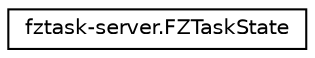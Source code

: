 digraph "Graphical Class Hierarchy"
{
 // LATEX_PDF_SIZE
  edge [fontname="Helvetica",fontsize="10",labelfontname="Helvetica",labelfontsize="10"];
  node [fontname="Helvetica",fontsize="10",shape=record];
  rankdir="LR";
  Node0 [label="fztask-server.FZTaskState",height=0.2,width=0.4,color="black", fillcolor="white", style="filled",URL="$classfztask-server_1_1FZTaskState.html",tooltip=" "];
}
